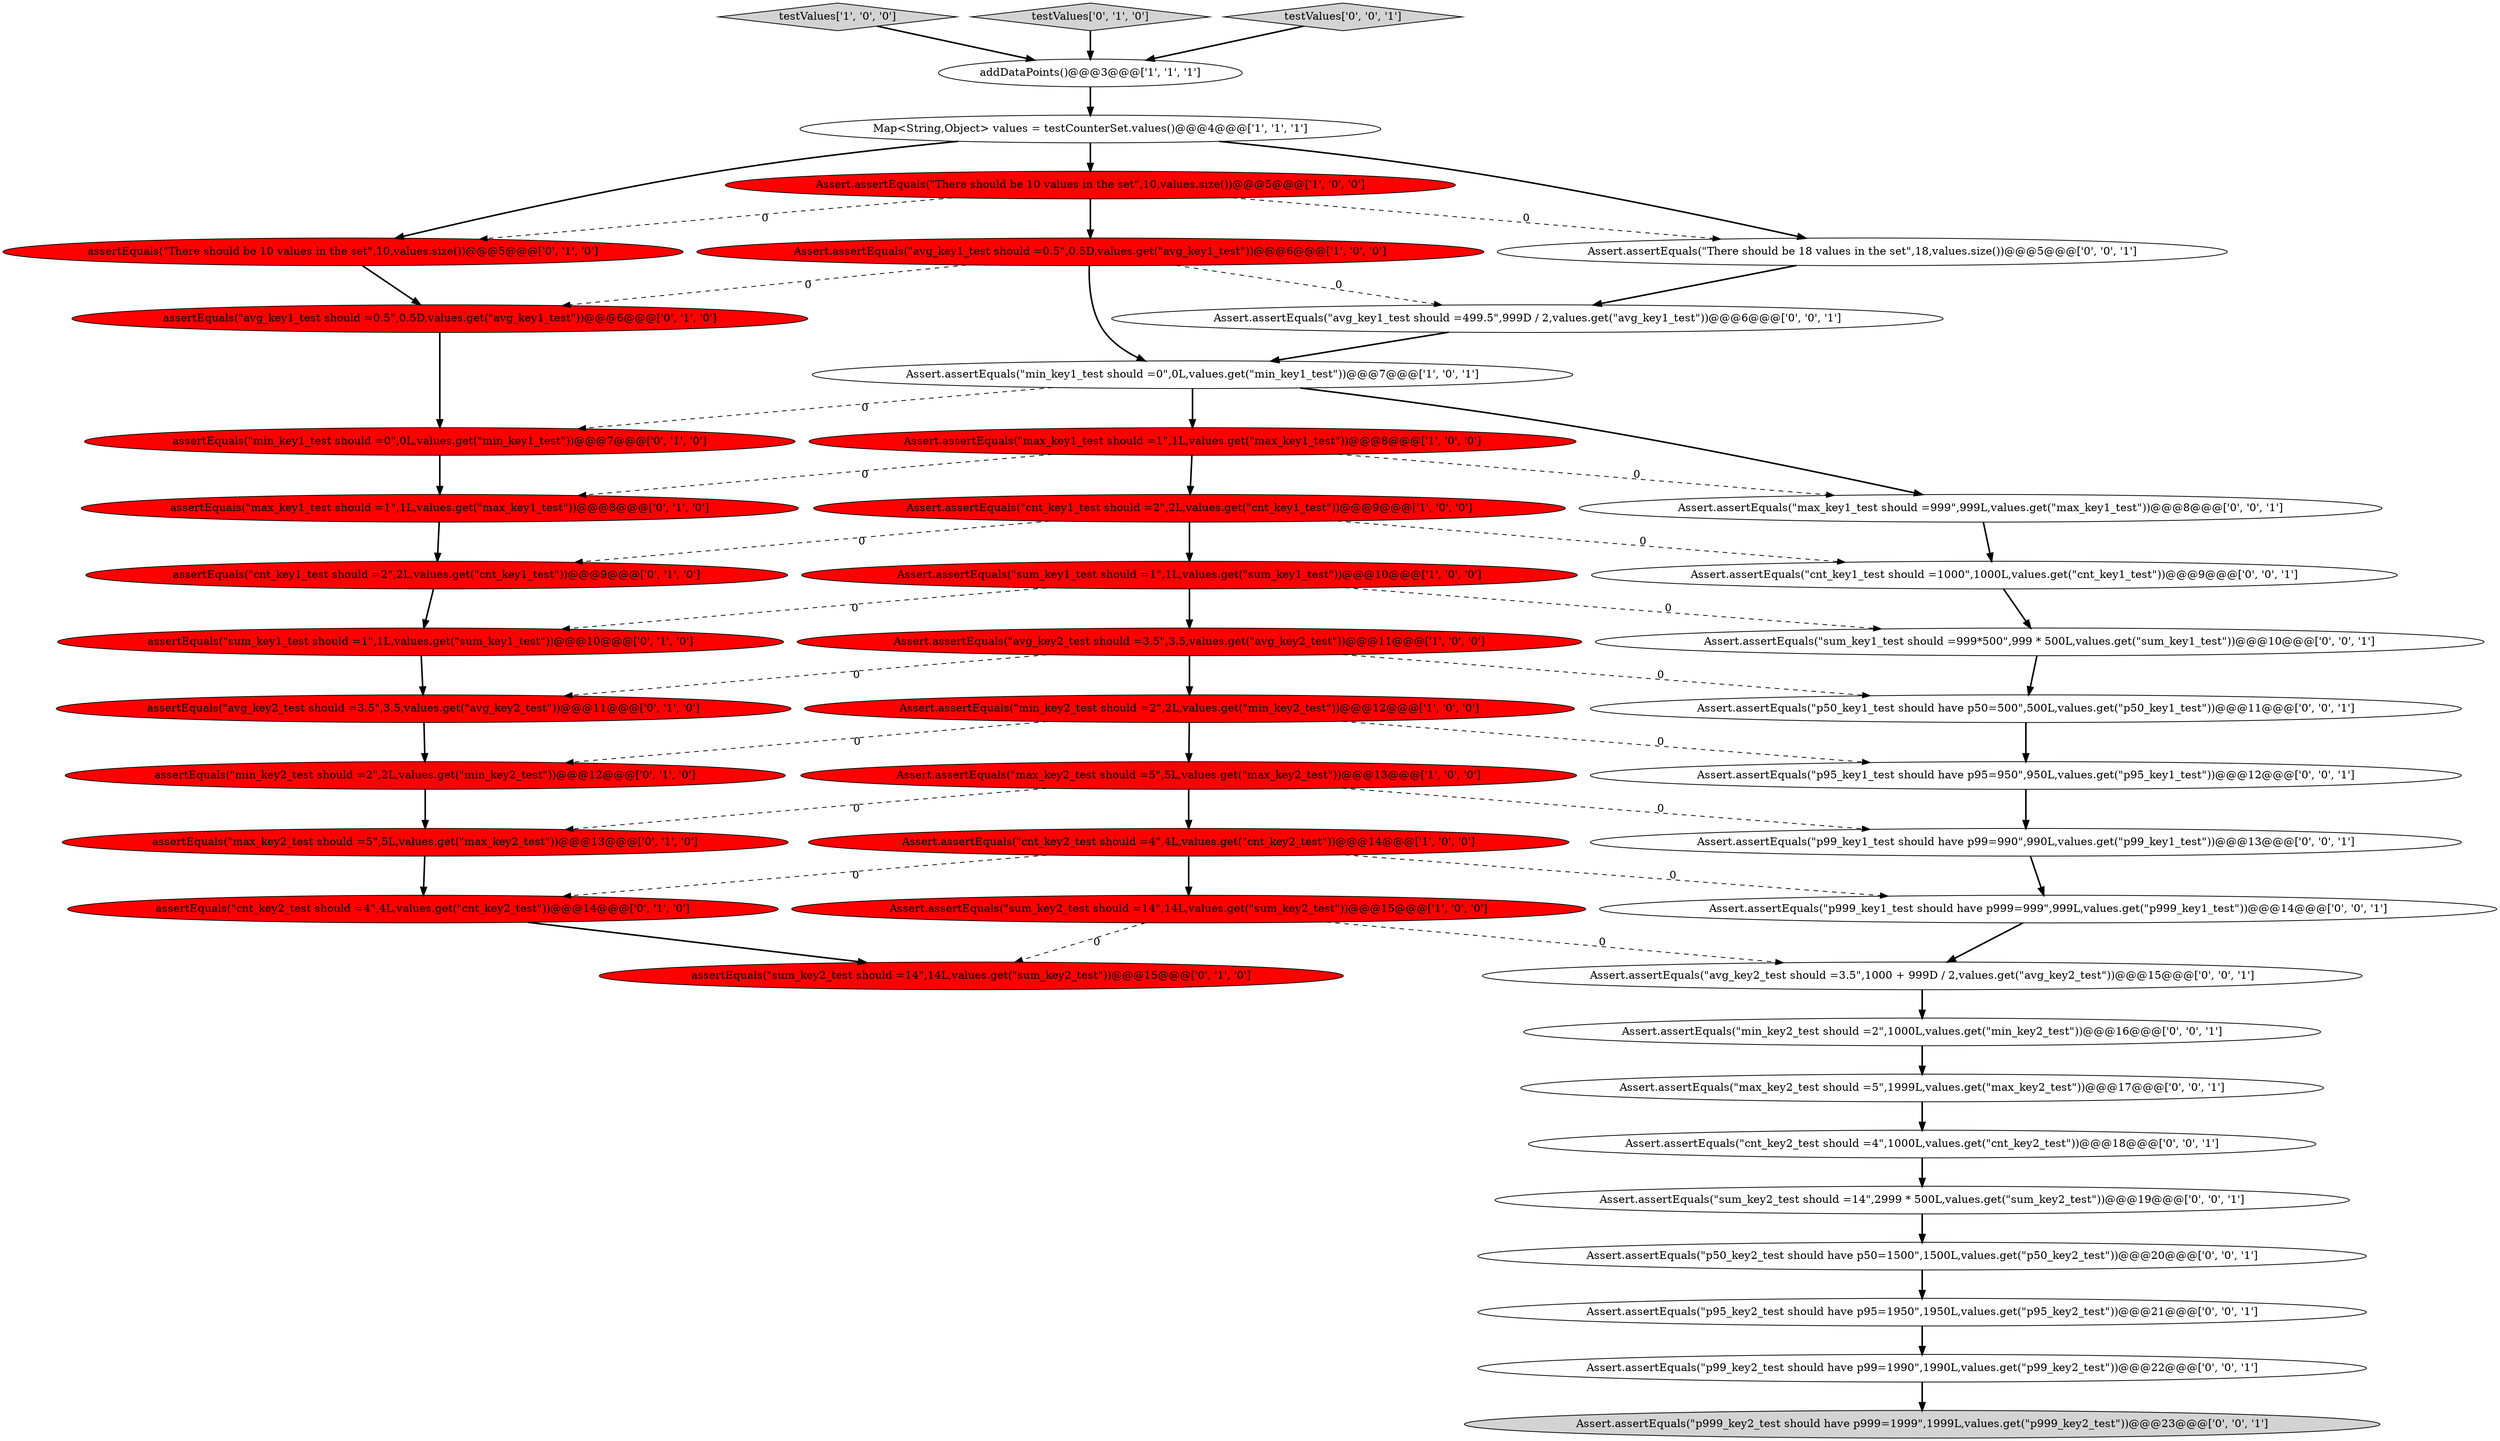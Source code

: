 digraph {
16 [style = filled, label = "assertEquals(\"cnt_key2_test should =4\",4L,values.get(\"cnt_key2_test\"))@@@14@@@['0', '1', '0']", fillcolor = red, shape = ellipse image = "AAA1AAABBB2BBB"];
26 [style = filled, label = "Assert.assertEquals(\"sum_key1_test should =999*500\",999 * 500L,values.get(\"sum_key1_test\"))@@@10@@@['0', '0', '1']", fillcolor = white, shape = ellipse image = "AAA0AAABBB3BBB"];
41 [style = filled, label = "Assert.assertEquals(\"p99_key1_test should have p99=990\",990L,values.get(\"p99_key1_test\"))@@@13@@@['0', '0', '1']", fillcolor = white, shape = ellipse image = "AAA0AAABBB3BBB"];
38 [style = filled, label = "Assert.assertEquals(\"max_key2_test should =5\",1999L,values.get(\"max_key2_test\"))@@@17@@@['0', '0', '1']", fillcolor = white, shape = ellipse image = "AAA0AAABBB3BBB"];
22 [style = filled, label = "assertEquals(\"There should be 10 values in the set\",10,values.size())@@@5@@@['0', '1', '0']", fillcolor = red, shape = ellipse image = "AAA1AAABBB2BBB"];
33 [style = filled, label = "Assert.assertEquals(\"cnt_key2_test should =4\",1000L,values.get(\"cnt_key2_test\"))@@@18@@@['0', '0', '1']", fillcolor = white, shape = ellipse image = "AAA0AAABBB3BBB"];
36 [style = filled, label = "Assert.assertEquals(\"cnt_key1_test should =1000\",1000L,values.get(\"cnt_key1_test\"))@@@9@@@['0', '0', '1']", fillcolor = white, shape = ellipse image = "AAA0AAABBB3BBB"];
35 [style = filled, label = "Assert.assertEquals(\"There should be 18 values in the set\",18,values.size())@@@5@@@['0', '0', '1']", fillcolor = white, shape = ellipse image = "AAA0AAABBB3BBB"];
20 [style = filled, label = "assertEquals(\"max_key2_test should =5\",5L,values.get(\"max_key2_test\"))@@@13@@@['0', '1', '0']", fillcolor = red, shape = ellipse image = "AAA1AAABBB2BBB"];
8 [style = filled, label = "Map<String,Object> values = testCounterSet.values()@@@4@@@['1', '1', '1']", fillcolor = white, shape = ellipse image = "AAA0AAABBB1BBB"];
39 [style = filled, label = "Assert.assertEquals(\"sum_key2_test should =14\",2999 * 500L,values.get(\"sum_key2_test\"))@@@19@@@['0', '0', '1']", fillcolor = white, shape = ellipse image = "AAA0AAABBB3BBB"];
12 [style = filled, label = "Assert.assertEquals(\"avg_key1_test should =0.5\",0.5D,values.get(\"avg_key1_test\"))@@@6@@@['1', '0', '0']", fillcolor = red, shape = ellipse image = "AAA1AAABBB1BBB"];
0 [style = filled, label = "testValues['1', '0', '0']", fillcolor = lightgray, shape = diamond image = "AAA0AAABBB1BBB"];
4 [style = filled, label = "Assert.assertEquals(\"max_key1_test should =1\",1L,values.get(\"max_key1_test\"))@@@8@@@['1', '0', '0']", fillcolor = red, shape = ellipse image = "AAA1AAABBB1BBB"];
28 [style = filled, label = "Assert.assertEquals(\"p99_key2_test should have p99=1990\",1990L,values.get(\"p99_key2_test\"))@@@22@@@['0', '0', '1']", fillcolor = white, shape = ellipse image = "AAA0AAABBB3BBB"];
15 [style = filled, label = "assertEquals(\"sum_key2_test should =14\",14L,values.get(\"sum_key2_test\"))@@@15@@@['0', '1', '0']", fillcolor = red, shape = ellipse image = "AAA1AAABBB2BBB"];
25 [style = filled, label = "testValues['0', '1', '0']", fillcolor = lightgray, shape = diamond image = "AAA0AAABBB2BBB"];
32 [style = filled, label = "Assert.assertEquals(\"p95_key2_test should have p95=1950\",1950L,values.get(\"p95_key2_test\"))@@@21@@@['0', '0', '1']", fillcolor = white, shape = ellipse image = "AAA0AAABBB3BBB"];
43 [style = filled, label = "Assert.assertEquals(\"min_key2_test should =2\",1000L,values.get(\"min_key2_test\"))@@@16@@@['0', '0', '1']", fillcolor = white, shape = ellipse image = "AAA0AAABBB3BBB"];
30 [style = filled, label = "Assert.assertEquals(\"p95_key1_test should have p95=950\",950L,values.get(\"p95_key1_test\"))@@@12@@@['0', '0', '1']", fillcolor = white, shape = ellipse image = "AAA0AAABBB3BBB"];
42 [style = filled, label = "Assert.assertEquals(\"p999_key2_test should have p999=1999\",1999L,values.get(\"p999_key2_test\"))@@@23@@@['0', '0', '1']", fillcolor = lightgray, shape = ellipse image = "AAA0AAABBB3BBB"];
11 [style = filled, label = "Assert.assertEquals(\"min_key2_test should =2\",2L,values.get(\"min_key2_test\"))@@@12@@@['1', '0', '0']", fillcolor = red, shape = ellipse image = "AAA1AAABBB1BBB"];
37 [style = filled, label = "Assert.assertEquals(\"avg_key2_test should =3.5\",1000 + 999D / 2,values.get(\"avg_key2_test\"))@@@15@@@['0', '0', '1']", fillcolor = white, shape = ellipse image = "AAA0AAABBB3BBB"];
6 [style = filled, label = "Assert.assertEquals(\"cnt_key2_test should =4\",4L,values.get(\"cnt_key2_test\"))@@@14@@@['1', '0', '0']", fillcolor = red, shape = ellipse image = "AAA1AAABBB1BBB"];
1 [style = filled, label = "Assert.assertEquals(\"sum_key1_test should =1\",1L,values.get(\"sum_key1_test\"))@@@10@@@['1', '0', '0']", fillcolor = red, shape = ellipse image = "AAA1AAABBB1BBB"];
5 [style = filled, label = "Assert.assertEquals(\"max_key2_test should =5\",5L,values.get(\"max_key2_test\"))@@@13@@@['1', '0', '0']", fillcolor = red, shape = ellipse image = "AAA1AAABBB1BBB"];
19 [style = filled, label = "assertEquals(\"cnt_key1_test should =2\",2L,values.get(\"cnt_key1_test\"))@@@9@@@['0', '1', '0']", fillcolor = red, shape = ellipse image = "AAA1AAABBB2BBB"];
7 [style = filled, label = "Assert.assertEquals(\"sum_key2_test should =14\",14L,values.get(\"sum_key2_test\"))@@@15@@@['1', '0', '0']", fillcolor = red, shape = ellipse image = "AAA1AAABBB1BBB"];
40 [style = filled, label = "Assert.assertEquals(\"avg_key1_test should =499.5\",999D / 2,values.get(\"avg_key1_test\"))@@@6@@@['0', '0', '1']", fillcolor = white, shape = ellipse image = "AAA0AAABBB3BBB"];
3 [style = filled, label = "Assert.assertEquals(\"min_key1_test should =0\",0L,values.get(\"min_key1_test\"))@@@7@@@['1', '0', '1']", fillcolor = white, shape = ellipse image = "AAA0AAABBB1BBB"];
31 [style = filled, label = "Assert.assertEquals(\"p999_key1_test should have p999=999\",999L,values.get(\"p999_key1_test\"))@@@14@@@['0', '0', '1']", fillcolor = white, shape = ellipse image = "AAA0AAABBB3BBB"];
34 [style = filled, label = "testValues['0', '0', '1']", fillcolor = lightgray, shape = diamond image = "AAA0AAABBB3BBB"];
29 [style = filled, label = "Assert.assertEquals(\"p50_key1_test should have p50=500\",500L,values.get(\"p50_key1_test\"))@@@11@@@['0', '0', '1']", fillcolor = white, shape = ellipse image = "AAA0AAABBB3BBB"];
9 [style = filled, label = "Assert.assertEquals(\"There should be 10 values in the set\",10,values.size())@@@5@@@['1', '0', '0']", fillcolor = red, shape = ellipse image = "AAA1AAABBB1BBB"];
27 [style = filled, label = "Assert.assertEquals(\"max_key1_test should =999\",999L,values.get(\"max_key1_test\"))@@@8@@@['0', '0', '1']", fillcolor = white, shape = ellipse image = "AAA0AAABBB3BBB"];
21 [style = filled, label = "assertEquals(\"min_key1_test should =0\",0L,values.get(\"min_key1_test\"))@@@7@@@['0', '1', '0']", fillcolor = red, shape = ellipse image = "AAA1AAABBB2BBB"];
10 [style = filled, label = "Assert.assertEquals(\"cnt_key1_test should =2\",2L,values.get(\"cnt_key1_test\"))@@@9@@@['1', '0', '0']", fillcolor = red, shape = ellipse image = "AAA1AAABBB1BBB"];
17 [style = filled, label = "assertEquals(\"max_key1_test should =1\",1L,values.get(\"max_key1_test\"))@@@8@@@['0', '1', '0']", fillcolor = red, shape = ellipse image = "AAA1AAABBB2BBB"];
13 [style = filled, label = "addDataPoints()@@@3@@@['1', '1', '1']", fillcolor = white, shape = ellipse image = "AAA0AAABBB1BBB"];
24 [style = filled, label = "assertEquals(\"avg_key1_test should =0.5\",0.5D,values.get(\"avg_key1_test\"))@@@6@@@['0', '1', '0']", fillcolor = red, shape = ellipse image = "AAA1AAABBB2BBB"];
44 [style = filled, label = "Assert.assertEquals(\"p50_key2_test should have p50=1500\",1500L,values.get(\"p50_key2_test\"))@@@20@@@['0', '0', '1']", fillcolor = white, shape = ellipse image = "AAA0AAABBB3BBB"];
18 [style = filled, label = "assertEquals(\"min_key2_test should =2\",2L,values.get(\"min_key2_test\"))@@@12@@@['0', '1', '0']", fillcolor = red, shape = ellipse image = "AAA1AAABBB2BBB"];
23 [style = filled, label = "assertEquals(\"sum_key1_test should =1\",1L,values.get(\"sum_key1_test\"))@@@10@@@['0', '1', '0']", fillcolor = red, shape = ellipse image = "AAA1AAABBB2BBB"];
14 [style = filled, label = "assertEquals(\"avg_key2_test should =3.5\",3.5,values.get(\"avg_key2_test\"))@@@11@@@['0', '1', '0']", fillcolor = red, shape = ellipse image = "AAA1AAABBB2BBB"];
2 [style = filled, label = "Assert.assertEquals(\"avg_key2_test should =3.5\",3.5,values.get(\"avg_key2_test\"))@@@11@@@['1', '0', '0']", fillcolor = red, shape = ellipse image = "AAA1AAABBB1BBB"];
4->10 [style = bold, label=""];
16->15 [style = bold, label=""];
31->37 [style = bold, label=""];
27->36 [style = bold, label=""];
30->41 [style = bold, label=""];
0->13 [style = bold, label=""];
39->44 [style = bold, label=""];
29->30 [style = bold, label=""];
3->21 [style = dashed, label="0"];
4->17 [style = dashed, label="0"];
25->13 [style = bold, label=""];
10->36 [style = dashed, label="0"];
10->19 [style = dashed, label="0"];
1->26 [style = dashed, label="0"];
26->29 [style = bold, label=""];
34->13 [style = bold, label=""];
4->27 [style = dashed, label="0"];
6->31 [style = dashed, label="0"];
9->22 [style = dashed, label="0"];
36->26 [style = bold, label=""];
3->4 [style = bold, label=""];
8->35 [style = bold, label=""];
17->19 [style = bold, label=""];
8->22 [style = bold, label=""];
3->27 [style = bold, label=""];
5->20 [style = dashed, label="0"];
9->35 [style = dashed, label="0"];
23->14 [style = bold, label=""];
35->40 [style = bold, label=""];
11->5 [style = bold, label=""];
18->20 [style = bold, label=""];
37->43 [style = bold, label=""];
6->16 [style = dashed, label="0"];
43->38 [style = bold, label=""];
20->16 [style = bold, label=""];
5->6 [style = bold, label=""];
33->39 [style = bold, label=""];
2->14 [style = dashed, label="0"];
24->21 [style = bold, label=""];
12->40 [style = dashed, label="0"];
40->3 [style = bold, label=""];
11->18 [style = dashed, label="0"];
19->23 [style = bold, label=""];
44->32 [style = bold, label=""];
12->24 [style = dashed, label="0"];
2->29 [style = dashed, label="0"];
8->9 [style = bold, label=""];
7->15 [style = dashed, label="0"];
14->18 [style = bold, label=""];
41->31 [style = bold, label=""];
1->2 [style = bold, label=""];
12->3 [style = bold, label=""];
9->12 [style = bold, label=""];
7->37 [style = dashed, label="0"];
22->24 [style = bold, label=""];
28->42 [style = bold, label=""];
13->8 [style = bold, label=""];
6->7 [style = bold, label=""];
38->33 [style = bold, label=""];
10->1 [style = bold, label=""];
11->30 [style = dashed, label="0"];
32->28 [style = bold, label=""];
21->17 [style = bold, label=""];
1->23 [style = dashed, label="0"];
2->11 [style = bold, label=""];
5->41 [style = dashed, label="0"];
}
